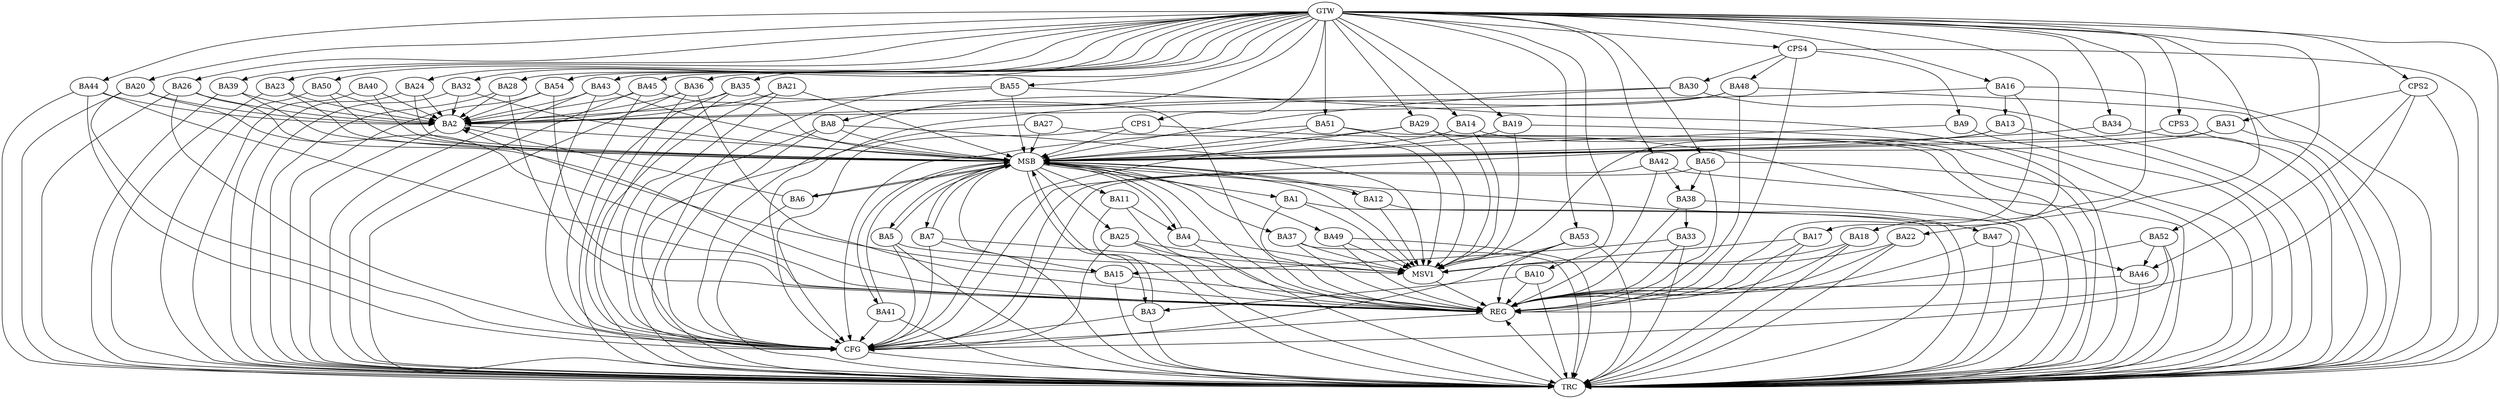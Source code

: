 strict digraph G {
  BA1 [ label="BA1" ];
  BA2 [ label="BA2" ];
  BA3 [ label="BA3" ];
  BA4 [ label="BA4" ];
  BA5 [ label="BA5" ];
  BA6 [ label="BA6" ];
  BA7 [ label="BA7" ];
  BA8 [ label="BA8" ];
  BA9 [ label="BA9" ];
  BA10 [ label="BA10" ];
  BA11 [ label="BA11" ];
  BA12 [ label="BA12" ];
  BA13 [ label="BA13" ];
  BA14 [ label="BA14" ];
  BA15 [ label="BA15" ];
  BA16 [ label="BA16" ];
  BA17 [ label="BA17" ];
  BA18 [ label="BA18" ];
  BA19 [ label="BA19" ];
  BA20 [ label="BA20" ];
  BA21 [ label="BA21" ];
  BA22 [ label="BA22" ];
  BA23 [ label="BA23" ];
  BA24 [ label="BA24" ];
  BA25 [ label="BA25" ];
  BA26 [ label="BA26" ];
  BA27 [ label="BA27" ];
  BA28 [ label="BA28" ];
  BA29 [ label="BA29" ];
  BA30 [ label="BA30" ];
  BA31 [ label="BA31" ];
  BA32 [ label="BA32" ];
  BA33 [ label="BA33" ];
  BA34 [ label="BA34" ];
  BA35 [ label="BA35" ];
  BA36 [ label="BA36" ];
  BA37 [ label="BA37" ];
  BA38 [ label="BA38" ];
  BA39 [ label="BA39" ];
  BA40 [ label="BA40" ];
  BA41 [ label="BA41" ];
  BA42 [ label="BA42" ];
  BA43 [ label="BA43" ];
  BA44 [ label="BA44" ];
  BA45 [ label="BA45" ];
  BA46 [ label="BA46" ];
  BA47 [ label="BA47" ];
  BA48 [ label="BA48" ];
  BA49 [ label="BA49" ];
  BA50 [ label="BA50" ];
  BA51 [ label="BA51" ];
  BA52 [ label="BA52" ];
  BA53 [ label="BA53" ];
  BA54 [ label="BA54" ];
  BA55 [ label="BA55" ];
  BA56 [ label="BA56" ];
  CPS1 [ label="CPS1" ];
  CPS2 [ label="CPS2" ];
  CPS3 [ label="CPS3" ];
  CPS4 [ label="CPS4" ];
  GTW [ label="GTW" ];
  REG [ label="REG" ];
  MSB [ label="MSB" ];
  CFG [ label="CFG" ];
  TRC [ label="TRC" ];
  MSV1 [ label="MSV1" ];
  BA10 -> BA3;
  BA11 -> BA4;
  BA16 -> BA13;
  BA33 -> BA15;
  BA38 -> BA33;
  BA42 -> BA38;
  BA47 -> BA46;
  BA52 -> BA46;
  BA56 -> BA38;
  CPS2 -> BA46;
  CPS2 -> BA31;
  CPS4 -> BA9;
  CPS4 -> BA30;
  CPS4 -> BA48;
  GTW -> BA8;
  GTW -> BA10;
  GTW -> BA14;
  GTW -> BA16;
  GTW -> BA17;
  GTW -> BA18;
  GTW -> BA19;
  GTW -> BA20;
  GTW -> BA22;
  GTW -> BA23;
  GTW -> BA24;
  GTW -> BA26;
  GTW -> BA28;
  GTW -> BA29;
  GTW -> BA32;
  GTW -> BA34;
  GTW -> BA35;
  GTW -> BA36;
  GTW -> BA39;
  GTW -> BA42;
  GTW -> BA43;
  GTW -> BA44;
  GTW -> BA45;
  GTW -> BA50;
  GTW -> BA51;
  GTW -> BA52;
  GTW -> BA53;
  GTW -> BA54;
  GTW -> BA55;
  GTW -> BA56;
  GTW -> CPS1;
  GTW -> CPS2;
  GTW -> CPS3;
  GTW -> CPS4;
  BA1 -> REG;
  BA10 -> REG;
  BA11 -> REG;
  BA15 -> REG;
  BA16 -> REG;
  BA17 -> REG;
  BA18 -> REG;
  BA20 -> REG;
  BA22 -> REG;
  BA25 -> REG;
  BA26 -> REG;
  BA28 -> REG;
  BA33 -> REG;
  BA35 -> REG;
  BA36 -> REG;
  BA37 -> REG;
  BA38 -> REG;
  BA42 -> REG;
  BA44 -> REG;
  BA46 -> REG;
  BA47 -> REG;
  BA48 -> REG;
  BA49 -> REG;
  BA52 -> REG;
  BA53 -> REG;
  BA54 -> REG;
  BA56 -> REG;
  CPS2 -> REG;
  CPS4 -> REG;
  BA2 -> MSB;
  MSB -> BA1;
  MSB -> REG;
  BA3 -> MSB;
  BA4 -> MSB;
  BA5 -> MSB;
  MSB -> BA4;
  BA6 -> MSB;
  BA7 -> MSB;
  BA8 -> MSB;
  MSB -> BA3;
  BA9 -> MSB;
  MSB -> BA5;
  BA12 -> MSB;
  BA13 -> MSB;
  MSB -> BA7;
  BA14 -> MSB;
  BA19 -> MSB;
  BA21 -> MSB;
  BA23 -> MSB;
  MSB -> BA12;
  BA24 -> MSB;
  BA27 -> MSB;
  BA29 -> MSB;
  MSB -> BA15;
  BA30 -> MSB;
  BA31 -> MSB;
  MSB -> BA25;
  BA32 -> MSB;
  BA34 -> MSB;
  BA39 -> MSB;
  MSB -> BA37;
  BA40 -> MSB;
  BA41 -> MSB;
  BA43 -> MSB;
  BA45 -> MSB;
  BA50 -> MSB;
  MSB -> BA49;
  BA51 -> MSB;
  BA55 -> MSB;
  CPS1 -> MSB;
  MSB -> BA6;
  MSB -> BA11;
  MSB -> BA47;
  CPS3 -> MSB;
  MSB -> BA41;
  BA52 -> CFG;
  BA42 -> CFG;
  BA25 -> CFG;
  BA21 -> CFG;
  BA7 -> CFG;
  BA45 -> CFG;
  BA35 -> CFG;
  BA44 -> CFG;
  BA20 -> CFG;
  BA56 -> CFG;
  BA41 -> CFG;
  BA55 -> CFG;
  BA29 -> CFG;
  BA3 -> CFG;
  BA26 -> CFG;
  BA43 -> CFG;
  CPS1 -> CFG;
  BA51 -> CFG;
  BA16 -> CFG;
  BA5 -> CFG;
  BA36 -> CFG;
  BA8 -> CFG;
  BA48 -> CFG;
  BA31 -> CFG;
  BA53 -> CFG;
  REG -> CFG;
  BA1 -> TRC;
  BA2 -> TRC;
  BA3 -> TRC;
  BA4 -> TRC;
  BA5 -> TRC;
  BA6 -> TRC;
  BA7 -> TRC;
  BA8 -> TRC;
  BA9 -> TRC;
  BA10 -> TRC;
  BA11 -> TRC;
  BA12 -> TRC;
  BA13 -> TRC;
  BA14 -> TRC;
  BA15 -> TRC;
  BA16 -> TRC;
  BA17 -> TRC;
  BA18 -> TRC;
  BA19 -> TRC;
  BA20 -> TRC;
  BA21 -> TRC;
  BA22 -> TRC;
  BA23 -> TRC;
  BA24 -> TRC;
  BA25 -> TRC;
  BA26 -> TRC;
  BA27 -> TRC;
  BA28 -> TRC;
  BA29 -> TRC;
  BA30 -> TRC;
  BA31 -> TRC;
  BA32 -> TRC;
  BA33 -> TRC;
  BA34 -> TRC;
  BA35 -> TRC;
  BA36 -> TRC;
  BA37 -> TRC;
  BA38 -> TRC;
  BA39 -> TRC;
  BA40 -> TRC;
  BA41 -> TRC;
  BA42 -> TRC;
  BA43 -> TRC;
  BA44 -> TRC;
  BA45 -> TRC;
  BA46 -> TRC;
  BA47 -> TRC;
  BA48 -> TRC;
  BA49 -> TRC;
  BA50 -> TRC;
  BA51 -> TRC;
  BA52 -> TRC;
  BA53 -> TRC;
  BA54 -> TRC;
  BA55 -> TRC;
  BA56 -> TRC;
  CPS1 -> TRC;
  CPS2 -> TRC;
  CPS3 -> TRC;
  CPS4 -> TRC;
  GTW -> TRC;
  CFG -> TRC;
  TRC -> REG;
  BA43 -> BA2;
  BA36 -> BA2;
  BA26 -> BA2;
  BA21 -> BA2;
  BA30 -> BA2;
  BA28 -> BA2;
  BA23 -> BA2;
  BA35 -> BA2;
  BA15 -> BA2;
  BA6 -> BA2;
  BA45 -> BA2;
  BA48 -> BA2;
  BA32 -> BA2;
  BA44 -> BA2;
  BA40 -> BA2;
  BA54 -> BA2;
  BA20 -> BA2;
  BA24 -> BA2;
  BA50 -> BA2;
  BA55 -> BA2;
  BA39 -> BA2;
  BA1 -> MSV1;
  BA17 -> MSV1;
  BA18 -> MSV1;
  BA22 -> MSV1;
  BA37 -> MSV1;
  MSB -> MSV1;
  BA13 -> MSV1;
  BA29 -> MSV1;
  BA51 -> MSV1;
  BA12 -> MSV1;
  BA7 -> MSV1;
  BA49 -> MSV1;
  BA25 -> MSV1;
  BA8 -> MSV1;
  BA4 -> MSV1;
  BA27 -> MSV1;
  BA14 -> MSV1;
  BA5 -> MSV1;
  BA19 -> MSV1;
  BA53 -> MSV1;
  MSV1 -> REG;
}
